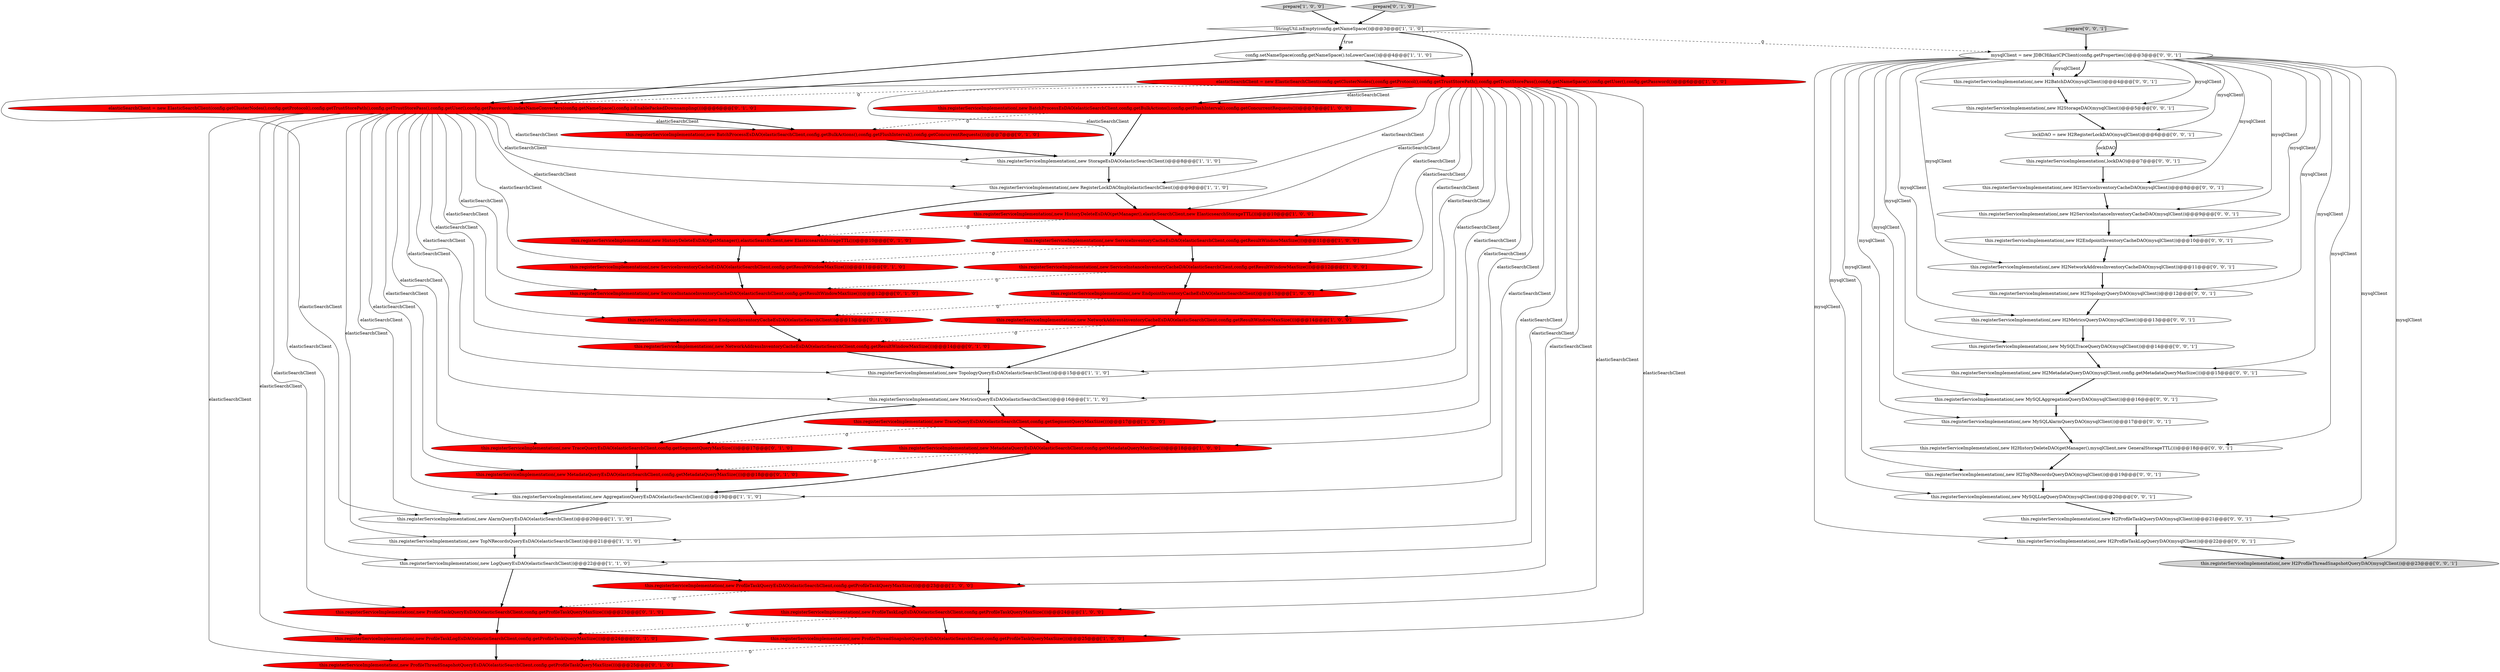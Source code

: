 digraph {
8 [style = filled, label = "this.registerServiceImplementation(,new NetworkAddressInventoryCacheEsDAO(elasticSearchClient,config.getResultWindowMaxSize()))@@@14@@@['1', '0', '0']", fillcolor = red, shape = ellipse image = "AAA1AAABBB1BBB"];
40 [style = filled, label = "lockDAO = new H2RegisterLockDAO(mysqlClient)@@@6@@@['0', '0', '1']", fillcolor = white, shape = ellipse image = "AAA0AAABBB3BBB"];
43 [style = filled, label = "this.registerServiceImplementation(,new H2TopologyQueryDAO(mysqlClient))@@@12@@@['0', '0', '1']", fillcolor = white, shape = ellipse image = "AAA0AAABBB3BBB"];
45 [style = filled, label = "mysqlClient = new JDBCHikariCPClient(config.getProperties())@@@3@@@['0', '0', '1']", fillcolor = white, shape = ellipse image = "AAA0AAABBB3BBB"];
38 [style = filled, label = "this.registerServiceImplementation(,new H2ProfileTaskQueryDAO(mysqlClient))@@@21@@@['0', '0', '1']", fillcolor = white, shape = ellipse image = "AAA0AAABBB3BBB"];
15 [style = filled, label = "this.registerServiceImplementation(,new StorageEsDAO(elasticSearchClient))@@@8@@@['1', '1', '0']", fillcolor = white, shape = ellipse image = "AAA0AAABBB1BBB"];
6 [style = filled, label = "this.registerServiceImplementation(,new ServiceInstanceInventoryCacheDAO(elasticSearchClient,config.getResultWindowMaxSize()))@@@12@@@['1', '0', '0']", fillcolor = red, shape = ellipse image = "AAA1AAABBB1BBB"];
33 [style = filled, label = "this.registerServiceImplementation(,new ServiceInstanceInventoryCacheDAO(elasticSearchClient,config.getResultWindowMaxSize()))@@@12@@@['0', '1', '0']", fillcolor = red, shape = ellipse image = "AAA1AAABBB2BBB"];
34 [style = filled, label = "this.registerServiceImplementation(,new ProfileTaskQueryEsDAO(elasticSearchClient,config.getProfileTaskQueryMaxSize()))@@@23@@@['0', '1', '0']", fillcolor = red, shape = ellipse image = "AAA1AAABBB2BBB"];
11 [style = filled, label = "this.registerServiceImplementation(,new HistoryDeleteEsDAO(getManager(),elasticSearchClient,new ElasticsearchStorageTTL()))@@@10@@@['1', '0', '0']", fillcolor = red, shape = ellipse image = "AAA1AAABBB1BBB"];
47 [style = filled, label = "this.registerServiceImplementation(,new H2ProfileThreadSnapshotQueryDAO(mysqlClient))@@@23@@@['0', '0', '1']", fillcolor = lightgray, shape = ellipse image = "AAA0AAABBB3BBB"];
51 [style = filled, label = "this.registerServiceImplementation(,new H2NetworkAddressInventoryCacheDAO(mysqlClient))@@@11@@@['0', '0', '1']", fillcolor = white, shape = ellipse image = "AAA0AAABBB3BBB"];
26 [style = filled, label = "this.registerServiceImplementation(,new HistoryDeleteEsDAO(getManager(),elasticSearchClient,new ElasticsearchStorageTTL()))@@@10@@@['0', '1', '0']", fillcolor = red, shape = ellipse image = "AAA1AAABBB2BBB"];
55 [style = filled, label = "this.registerServiceImplementation(,new MySQLLogQueryDAO(mysqlClient))@@@20@@@['0', '0', '1']", fillcolor = white, shape = ellipse image = "AAA0AAABBB3BBB"];
49 [style = filled, label = "this.registerServiceImplementation(,new MySQLTraceQueryDAO(mysqlClient))@@@14@@@['0', '0', '1']", fillcolor = white, shape = ellipse image = "AAA0AAABBB3BBB"];
4 [style = filled, label = "this.registerServiceImplementation(,new TopNRecordsQueryEsDAO(elasticSearchClient))@@@21@@@['1', '1', '0']", fillcolor = white, shape = ellipse image = "AAA0AAABBB1BBB"];
20 [style = filled, label = "this.registerServiceImplementation(,new TraceQueryEsDAO(elasticSearchClient,config.getSegmentQueryMaxSize()))@@@17@@@['1', '0', '0']", fillcolor = red, shape = ellipse image = "AAA1AAABBB1BBB"];
19 [style = filled, label = "this.registerServiceImplementation(,new ProfileThreadSnapshotQueryEsDAO(elasticSearchClient,config.getProfileTaskQueryMaxSize()))@@@25@@@['1', '0', '0']", fillcolor = red, shape = ellipse image = "AAA1AAABBB1BBB"];
54 [style = filled, label = "this.registerServiceImplementation(,lockDAO)@@@7@@@['0', '0', '1']", fillcolor = white, shape = ellipse image = "AAA0AAABBB3BBB"];
7 [style = filled, label = "prepare['1', '0', '0']", fillcolor = lightgray, shape = diamond image = "AAA0AAABBB1BBB"];
24 [style = filled, label = "this.registerServiceImplementation(,new ProfileTaskLogEsDAO(elasticSearchClient,config.getProfileTaskQueryMaxSize()))@@@24@@@['0', '1', '0']", fillcolor = red, shape = ellipse image = "AAA1AAABBB2BBB"];
29 [style = filled, label = "this.registerServiceImplementation(,new NetworkAddressInventoryCacheEsDAO(elasticSearchClient,config.getResultWindowMaxSize()))@@@14@@@['0', '1', '0']", fillcolor = red, shape = ellipse image = "AAA1AAABBB2BBB"];
41 [style = filled, label = "this.registerServiceImplementation(,new H2ServiceInventoryCacheDAO(mysqlClient))@@@8@@@['0', '0', '1']", fillcolor = white, shape = ellipse image = "AAA0AAABBB3BBB"];
3 [style = filled, label = "this.registerServiceImplementation(,new MetricsQueryEsDAO(elasticSearchClient))@@@16@@@['1', '1', '0']", fillcolor = white, shape = ellipse image = "AAA0AAABBB1BBB"];
12 [style = filled, label = "this.registerServiceImplementation(,new AggregationQueryEsDAO(elasticSearchClient))@@@19@@@['1', '1', '0']", fillcolor = white, shape = ellipse image = "AAA0AAABBB1BBB"];
44 [style = filled, label = "this.registerServiceImplementation(,new H2EndpointInventoryCacheDAO(mysqlClient))@@@10@@@['0', '0', '1']", fillcolor = white, shape = ellipse image = "AAA0AAABBB3BBB"];
13 [style = filled, label = "this.registerServiceImplementation(,new ProfileTaskLogEsDAO(elasticSearchClient,config.getProfileTaskQueryMaxSize()))@@@24@@@['1', '0', '0']", fillcolor = red, shape = ellipse image = "AAA1AAABBB1BBB"];
14 [style = filled, label = "this.registerServiceImplementation(,new ProfileTaskQueryEsDAO(elasticSearchClient,config.getProfileTaskQueryMaxSize()))@@@23@@@['1', '0', '0']", fillcolor = red, shape = ellipse image = "AAA1AAABBB1BBB"];
53 [style = filled, label = "this.registerServiceImplementation(,new MySQLAggregationQueryDAO(mysqlClient))@@@16@@@['0', '0', '1']", fillcolor = white, shape = ellipse image = "AAA0AAABBB3BBB"];
50 [style = filled, label = "this.registerServiceImplementation(,new H2ServiceInstanceInventoryCacheDAO(mysqlClient))@@@9@@@['0', '0', '1']", fillcolor = white, shape = ellipse image = "AAA0AAABBB3BBB"];
21 [style = filled, label = "this.registerServiceImplementation(,new RegisterLockDAOImpl(elasticSearchClient))@@@9@@@['1', '1', '0']", fillcolor = white, shape = ellipse image = "AAA0AAABBB1BBB"];
25 [style = filled, label = "this.registerServiceImplementation(,new TraceQueryEsDAO(elasticSearchClient,config.getSegmentQueryMaxSize()))@@@17@@@['0', '1', '0']", fillcolor = red, shape = ellipse image = "AAA1AAABBB2BBB"];
31 [style = filled, label = "this.registerServiceImplementation(,new MetadataQueryEsDAO(elasticSearchClient,config.getMetadataQueryMaxSize()))@@@18@@@['0', '1', '0']", fillcolor = red, shape = ellipse image = "AAA1AAABBB2BBB"];
46 [style = filled, label = "this.registerServiceImplementation(,new H2BatchDAO(mysqlClient))@@@4@@@['0', '0', '1']", fillcolor = white, shape = ellipse image = "AAA0AAABBB3BBB"];
48 [style = filled, label = "this.registerServiceImplementation(,new H2ProfileTaskLogQueryDAO(mysqlClient))@@@22@@@['0', '0', '1']", fillcolor = white, shape = ellipse image = "AAA0AAABBB3BBB"];
27 [style = filled, label = "prepare['0', '1', '0']", fillcolor = lightgray, shape = diamond image = "AAA0AAABBB2BBB"];
1 [style = filled, label = "config.setNameSpace(config.getNameSpace().toLowerCase())@@@4@@@['1', '1', '0']", fillcolor = white, shape = ellipse image = "AAA0AAABBB1BBB"];
10 [style = filled, label = "elasticSearchClient = new ElasticSearchClient(config.getClusterNodes(),config.getProtocol(),config.getTrustStorePath(),config.getTrustStorePass(),config.getNameSpace(),config.getUser(),config.getPassword())@@@6@@@['1', '0', '0']", fillcolor = red, shape = ellipse image = "AAA1AAABBB1BBB"];
42 [style = filled, label = "prepare['0', '0', '1']", fillcolor = lightgray, shape = diamond image = "AAA0AAABBB3BBB"];
35 [style = filled, label = "this.registerServiceImplementation(,new BatchProcessEsDAO(elasticSearchClient,config.getBulkActions(),config.getFlushInterval(),config.getConcurrentRequests()))@@@7@@@['0', '1', '0']", fillcolor = red, shape = ellipse image = "AAA1AAABBB2BBB"];
32 [style = filled, label = "this.registerServiceImplementation(,new ServiceInventoryCacheEsDAO(elasticSearchClient,config.getResultWindowMaxSize()))@@@11@@@['0', '1', '0']", fillcolor = red, shape = ellipse image = "AAA1AAABBB2BBB"];
23 [style = filled, label = "this.registerServiceImplementation(,new EndpointInventoryCacheEsDAO(elasticSearchClient))@@@13@@@['0', '1', '0']", fillcolor = red, shape = ellipse image = "AAA1AAABBB2BBB"];
36 [style = filled, label = "this.registerServiceImplementation(,new MySQLAlarmQueryDAO(mysqlClient))@@@17@@@['0', '0', '1']", fillcolor = white, shape = ellipse image = "AAA0AAABBB3BBB"];
2 [style = filled, label = "this.registerServiceImplementation(,new EndpointInventoryCacheEsDAO(elasticSearchClient))@@@13@@@['1', '0', '0']", fillcolor = red, shape = ellipse image = "AAA1AAABBB1BBB"];
56 [style = filled, label = "this.registerServiceImplementation(,new H2StorageDAO(mysqlClient))@@@5@@@['0', '0', '1']", fillcolor = white, shape = ellipse image = "AAA0AAABBB3BBB"];
52 [style = filled, label = "this.registerServiceImplementation(,new H2TopNRecordsQueryDAO(mysqlClient))@@@19@@@['0', '0', '1']", fillcolor = white, shape = ellipse image = "AAA0AAABBB3BBB"];
18 [style = filled, label = "this.registerServiceImplementation(,new MetadataQueryEsDAO(elasticSearchClient,config.getMetadataQueryMaxSize()))@@@18@@@['1', '0', '0']", fillcolor = red, shape = ellipse image = "AAA1AAABBB1BBB"];
57 [style = filled, label = "this.registerServiceImplementation(,new H2HistoryDeleteDAO(getManager(),mysqlClient,new GeneralStorageTTL()))@@@18@@@['0', '0', '1']", fillcolor = white, shape = ellipse image = "AAA0AAABBB3BBB"];
30 [style = filled, label = "elasticSearchClient = new ElasticSearchClient(config.getClusterNodes(),config.getProtocol(),config.getTrustStorePath(),config.getTrustStorePass(),config.getUser(),config.getPassword(),indexNameConverters(config.getNameSpace(),config.isEnablePackedDownsampling()))@@@6@@@['0', '1', '0']", fillcolor = red, shape = ellipse image = "AAA1AAABBB2BBB"];
22 [style = filled, label = "this.registerServiceImplementation(,new ServiceInventoryCacheEsDAO(elasticSearchClient,config.getResultWindowMaxSize()))@@@11@@@['1', '0', '0']", fillcolor = red, shape = ellipse image = "AAA1AAABBB1BBB"];
37 [style = filled, label = "this.registerServiceImplementation(,new H2MetadataQueryDAO(mysqlClient,config.getMetadataQueryMaxSize()))@@@15@@@['0', '0', '1']", fillcolor = white, shape = ellipse image = "AAA0AAABBB3BBB"];
9 [style = filled, label = "this.registerServiceImplementation(,new AlarmQueryEsDAO(elasticSearchClient))@@@20@@@['1', '1', '0']", fillcolor = white, shape = ellipse image = "AAA0AAABBB1BBB"];
0 [style = filled, label = "this.registerServiceImplementation(,new BatchProcessEsDAO(elasticSearchClient,config.getBulkActions(),config.getFlushInterval(),config.getConcurrentRequests()))@@@7@@@['1', '0', '0']", fillcolor = red, shape = ellipse image = "AAA1AAABBB1BBB"];
5 [style = filled, label = "this.registerServiceImplementation(,new TopologyQueryEsDAO(elasticSearchClient))@@@15@@@['1', '1', '0']", fillcolor = white, shape = ellipse image = "AAA0AAABBB1BBB"];
17 [style = filled, label = "!StringUtil.isEmpty(config.getNameSpace())@@@3@@@['1', '1', '0']", fillcolor = white, shape = diamond image = "AAA0AAABBB1BBB"];
16 [style = filled, label = "this.registerServiceImplementation(,new LogQueryEsDAO(elasticSearchClient))@@@22@@@['1', '1', '0']", fillcolor = white, shape = ellipse image = "AAA0AAABBB1BBB"];
39 [style = filled, label = "this.registerServiceImplementation(,new H2MetricsQueryDAO(mysqlClient))@@@13@@@['0', '0', '1']", fillcolor = white, shape = ellipse image = "AAA0AAABBB3BBB"];
28 [style = filled, label = "this.registerServiceImplementation(,new ProfileThreadSnapshotQueryEsDAO(elasticSearchClient,config.getProfileTaskQueryMaxSize()))@@@25@@@['0', '1', '0']", fillcolor = red, shape = ellipse image = "AAA1AAABBB2BBB"];
5->3 [style = bold, label=""];
30->3 [style = solid, label="elasticSearchClient"];
29->5 [style = bold, label=""];
30->21 [style = solid, label="elasticSearchClient"];
42->45 [style = bold, label=""];
15->21 [style = bold, label=""];
17->1 [style = dotted, label="true"];
50->44 [style = bold, label=""];
45->57 [style = solid, label="mysqlClient"];
45->37 [style = solid, label="mysqlClient"];
45->41 [style = solid, label="mysqlClient"];
52->55 [style = bold, label=""];
1->30 [style = bold, label=""];
12->9 [style = bold, label=""];
45->43 [style = solid, label="mysqlClient"];
30->16 [style = solid, label="elasticSearchClient"];
0->15 [style = bold, label=""];
25->31 [style = bold, label=""];
23->29 [style = bold, label=""];
44->51 [style = bold, label=""];
37->53 [style = bold, label=""];
21->26 [style = bold, label=""];
53->36 [style = bold, label=""];
13->24 [style = dashed, label="0"];
34->24 [style = bold, label=""];
30->12 [style = solid, label="elasticSearchClient"];
20->25 [style = dashed, label="0"];
30->32 [style = solid, label="elasticSearchClient"];
39->49 [style = bold, label=""];
27->17 [style = bold, label=""];
10->13 [style = solid, label="elasticSearchClient"];
16->14 [style = bold, label=""];
30->26 [style = solid, label="elasticSearchClient"];
45->48 [style = solid, label="mysqlClient"];
30->15 [style = solid, label="elasticSearchClient"];
30->5 [style = solid, label="elasticSearchClient"];
30->31 [style = solid, label="elasticSearchClient"];
10->19 [style = solid, label="elasticSearchClient"];
19->28 [style = dashed, label="0"];
4->16 [style = bold, label=""];
24->28 [style = bold, label=""];
45->38 [style = solid, label="mysqlClient"];
26->32 [style = bold, label=""];
45->51 [style = solid, label="mysqlClient"];
10->3 [style = solid, label="elasticSearchClient"];
30->28 [style = solid, label="elasticSearchClient"];
45->44 [style = solid, label="mysqlClient"];
18->12 [style = bold, label=""];
16->34 [style = bold, label=""];
40->54 [style = solid, label="lockDAO"];
55->38 [style = bold, label=""];
54->41 [style = bold, label=""];
17->45 [style = dashed, label="0"];
6->33 [style = dashed, label="0"];
30->23 [style = solid, label="elasticSearchClient"];
6->2 [style = bold, label=""];
33->23 [style = bold, label=""];
20->18 [style = bold, label=""];
21->11 [style = bold, label=""];
10->9 [style = solid, label="elasticSearchClient"];
30->35 [style = solid, label="elasticSearchClient"];
10->0 [style = bold, label=""];
30->24 [style = solid, label="elasticSearchClient"];
10->4 [style = solid, label="elasticSearchClient"];
10->6 [style = solid, label="elasticSearchClient"];
45->46 [style = bold, label=""];
0->35 [style = dashed, label="0"];
56->40 [style = bold, label=""];
10->22 [style = solid, label="elasticSearchClient"];
10->14 [style = solid, label="elasticSearchClient"];
18->31 [style = dashed, label="0"];
41->50 [style = bold, label=""];
10->2 [style = solid, label="elasticSearchClient"];
36->57 [style = bold, label=""];
22->6 [style = bold, label=""];
2->23 [style = dashed, label="0"];
17->10 [style = bold, label=""];
49->37 [style = bold, label=""];
46->56 [style = bold, label=""];
7->17 [style = bold, label=""];
17->1 [style = bold, label=""];
35->15 [style = bold, label=""];
45->49 [style = solid, label="mysqlClient"];
10->21 [style = solid, label="elasticSearchClient"];
45->40 [style = solid, label="mysqlClient"];
11->26 [style = dashed, label="0"];
45->55 [style = solid, label="mysqlClient"];
10->0 [style = solid, label="elasticSearchClient"];
38->48 [style = bold, label=""];
31->12 [style = bold, label=""];
32->33 [style = bold, label=""];
45->46 [style = solid, label="mysqlClient"];
13->19 [style = bold, label=""];
10->11 [style = solid, label="elasticSearchClient"];
10->30 [style = dashed, label="0"];
10->15 [style = solid, label="elasticSearchClient"];
30->35 [style = bold, label=""];
45->36 [style = solid, label="mysqlClient"];
10->20 [style = solid, label="elasticSearchClient"];
11->22 [style = bold, label=""];
51->43 [style = bold, label=""];
14->13 [style = bold, label=""];
43->39 [style = bold, label=""];
30->4 [style = solid, label="elasticSearchClient"];
8->29 [style = dashed, label="0"];
10->18 [style = solid, label="elasticSearchClient"];
10->16 [style = solid, label="elasticSearchClient"];
45->50 [style = solid, label="mysqlClient"];
40->54 [style = bold, label=""];
10->12 [style = solid, label="elasticSearchClient"];
14->34 [style = dashed, label="0"];
3->25 [style = bold, label=""];
30->34 [style = solid, label="elasticSearchClient"];
9->4 [style = bold, label=""];
45->52 [style = solid, label="mysqlClient"];
22->32 [style = dashed, label="0"];
17->30 [style = bold, label=""];
45->47 [style = solid, label="mysqlClient"];
10->5 [style = solid, label="elasticSearchClient"];
30->33 [style = solid, label="elasticSearchClient"];
57->52 [style = bold, label=""];
30->29 [style = solid, label="elasticSearchClient"];
10->8 [style = solid, label="elasticSearchClient"];
3->20 [style = bold, label=""];
8->5 [style = bold, label=""];
45->39 [style = solid, label="mysqlClient"];
48->47 [style = bold, label=""];
45->56 [style = solid, label="mysqlClient"];
1->10 [style = bold, label=""];
45->53 [style = solid, label="mysqlClient"];
30->25 [style = solid, label="elasticSearchClient"];
2->8 [style = bold, label=""];
30->9 [style = solid, label="elasticSearchClient"];
}
